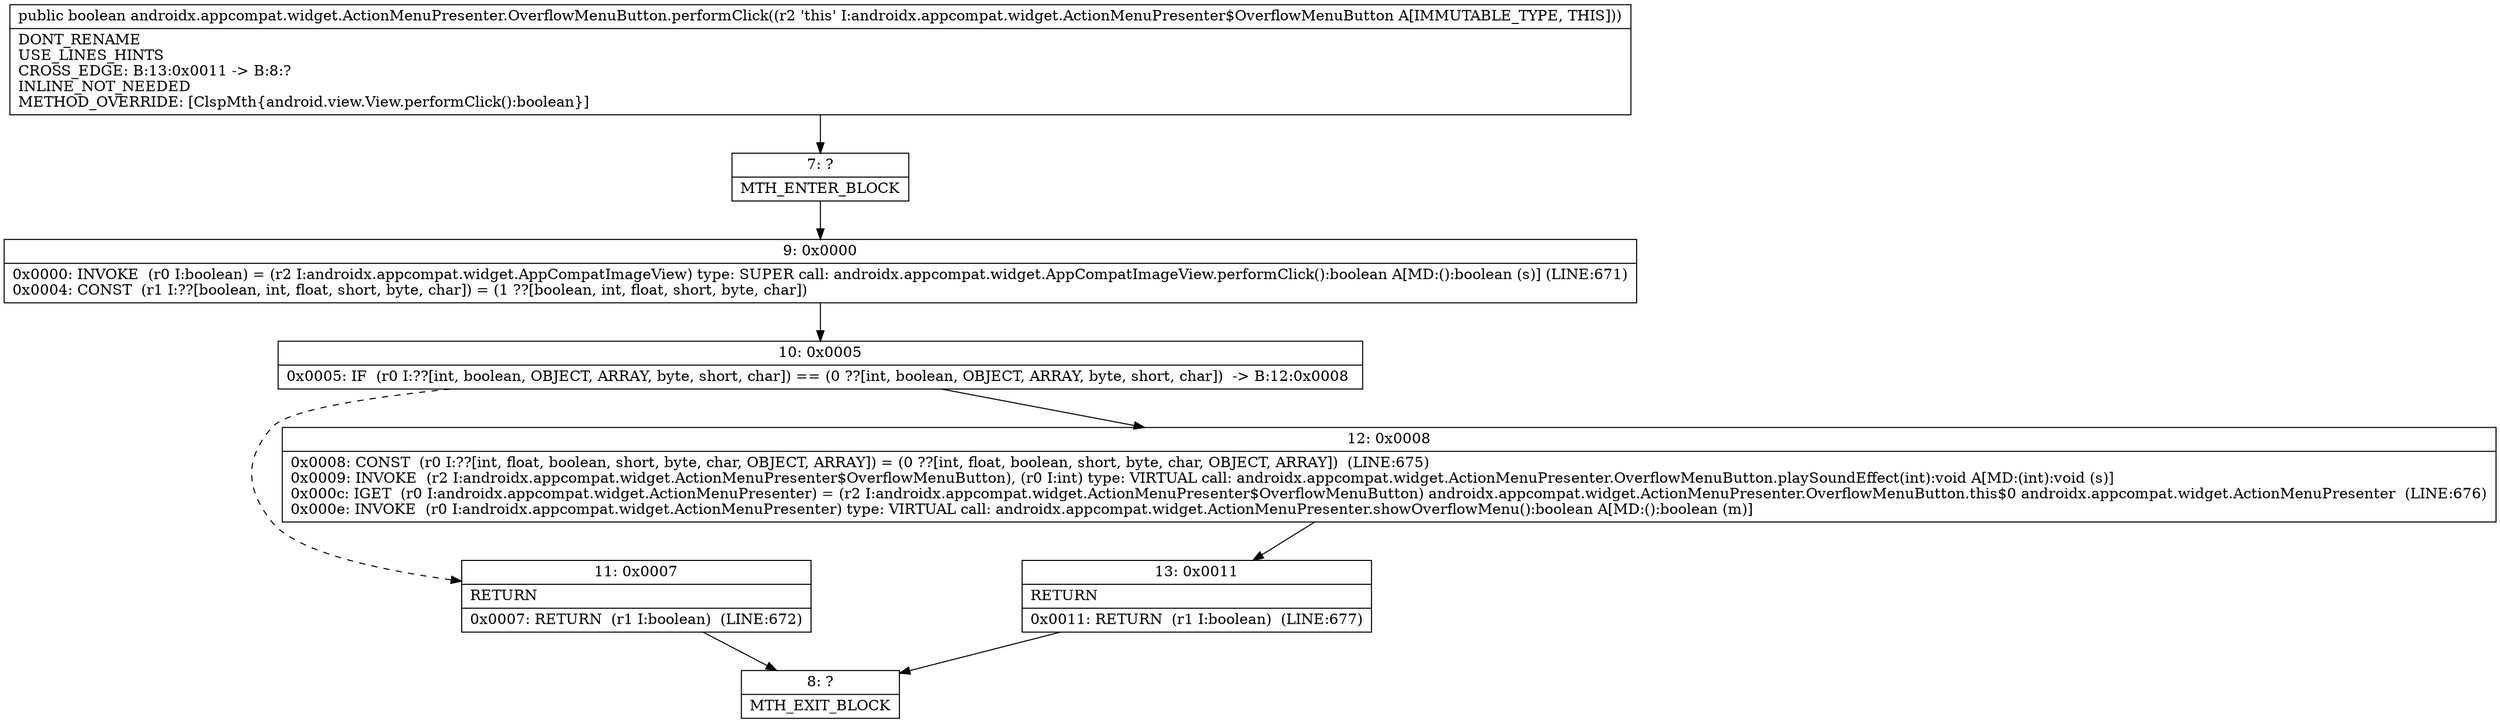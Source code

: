 digraph "CFG forandroidx.appcompat.widget.ActionMenuPresenter.OverflowMenuButton.performClick()Z" {
Node_7 [shape=record,label="{7\:\ ?|MTH_ENTER_BLOCK\l}"];
Node_9 [shape=record,label="{9\:\ 0x0000|0x0000: INVOKE  (r0 I:boolean) = (r2 I:androidx.appcompat.widget.AppCompatImageView) type: SUPER call: androidx.appcompat.widget.AppCompatImageView.performClick():boolean A[MD:():boolean (s)] (LINE:671)\l0x0004: CONST  (r1 I:??[boolean, int, float, short, byte, char]) = (1 ??[boolean, int, float, short, byte, char]) \l}"];
Node_10 [shape=record,label="{10\:\ 0x0005|0x0005: IF  (r0 I:??[int, boolean, OBJECT, ARRAY, byte, short, char]) == (0 ??[int, boolean, OBJECT, ARRAY, byte, short, char])  \-\> B:12:0x0008 \l}"];
Node_11 [shape=record,label="{11\:\ 0x0007|RETURN\l|0x0007: RETURN  (r1 I:boolean)  (LINE:672)\l}"];
Node_8 [shape=record,label="{8\:\ ?|MTH_EXIT_BLOCK\l}"];
Node_12 [shape=record,label="{12\:\ 0x0008|0x0008: CONST  (r0 I:??[int, float, boolean, short, byte, char, OBJECT, ARRAY]) = (0 ??[int, float, boolean, short, byte, char, OBJECT, ARRAY])  (LINE:675)\l0x0009: INVOKE  (r2 I:androidx.appcompat.widget.ActionMenuPresenter$OverflowMenuButton), (r0 I:int) type: VIRTUAL call: androidx.appcompat.widget.ActionMenuPresenter.OverflowMenuButton.playSoundEffect(int):void A[MD:(int):void (s)]\l0x000c: IGET  (r0 I:androidx.appcompat.widget.ActionMenuPresenter) = (r2 I:androidx.appcompat.widget.ActionMenuPresenter$OverflowMenuButton) androidx.appcompat.widget.ActionMenuPresenter.OverflowMenuButton.this$0 androidx.appcompat.widget.ActionMenuPresenter  (LINE:676)\l0x000e: INVOKE  (r0 I:androidx.appcompat.widget.ActionMenuPresenter) type: VIRTUAL call: androidx.appcompat.widget.ActionMenuPresenter.showOverflowMenu():boolean A[MD:():boolean (m)]\l}"];
Node_13 [shape=record,label="{13\:\ 0x0011|RETURN\l|0x0011: RETURN  (r1 I:boolean)  (LINE:677)\l}"];
MethodNode[shape=record,label="{public boolean androidx.appcompat.widget.ActionMenuPresenter.OverflowMenuButton.performClick((r2 'this' I:androidx.appcompat.widget.ActionMenuPresenter$OverflowMenuButton A[IMMUTABLE_TYPE, THIS]))  | DONT_RENAME\lUSE_LINES_HINTS\lCROSS_EDGE: B:13:0x0011 \-\> B:8:?\lINLINE_NOT_NEEDED\lMETHOD_OVERRIDE: [ClspMth\{android.view.View.performClick():boolean\}]\l}"];
MethodNode -> Node_7;Node_7 -> Node_9;
Node_9 -> Node_10;
Node_10 -> Node_11[style=dashed];
Node_10 -> Node_12;
Node_11 -> Node_8;
Node_12 -> Node_13;
Node_13 -> Node_8;
}

